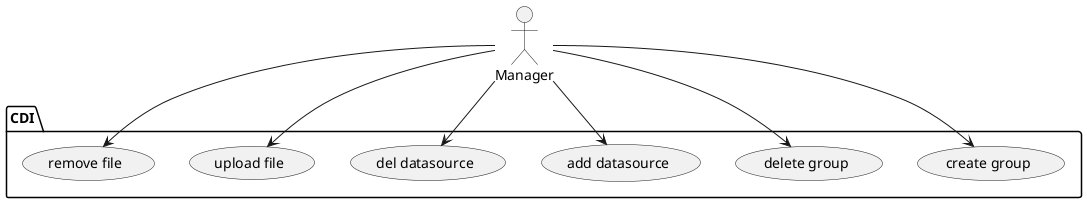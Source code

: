 @startuml
:Manager: as mgr

package CDI {
mgr -->(create group)
mgr -->(delete group)
mgr -->(add datasource)
mgr -->(del datasource)
mgr -->(upload file)
mgr -->(remove file)
}

newpage

:Group User: as user
package "GLobal Search" {
user -up->(query data belong to group)
}

@enduml
